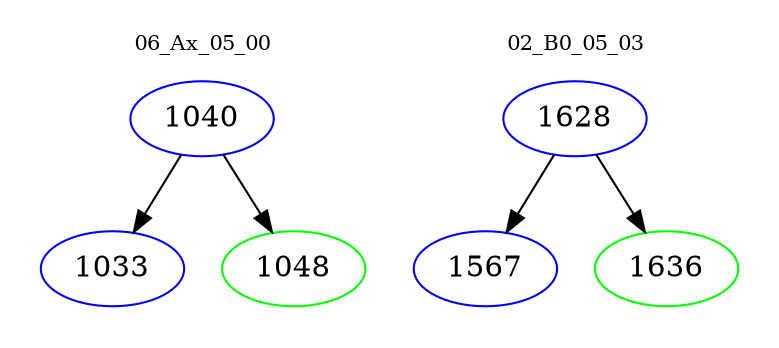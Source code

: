 digraph{
subgraph cluster_0 {
color = white
label = "06_Ax_05_00";
fontsize=10;
T0_1040 [label="1040", color="blue"]
T0_1040 -> T0_1033 [color="black"]
T0_1033 [label="1033", color="blue"]
T0_1040 -> T0_1048 [color="black"]
T0_1048 [label="1048", color="green"]
}
subgraph cluster_1 {
color = white
label = "02_B0_05_03";
fontsize=10;
T1_1628 [label="1628", color="blue"]
T1_1628 -> T1_1567 [color="black"]
T1_1567 [label="1567", color="blue"]
T1_1628 -> T1_1636 [color="black"]
T1_1636 [label="1636", color="green"]
}
}

